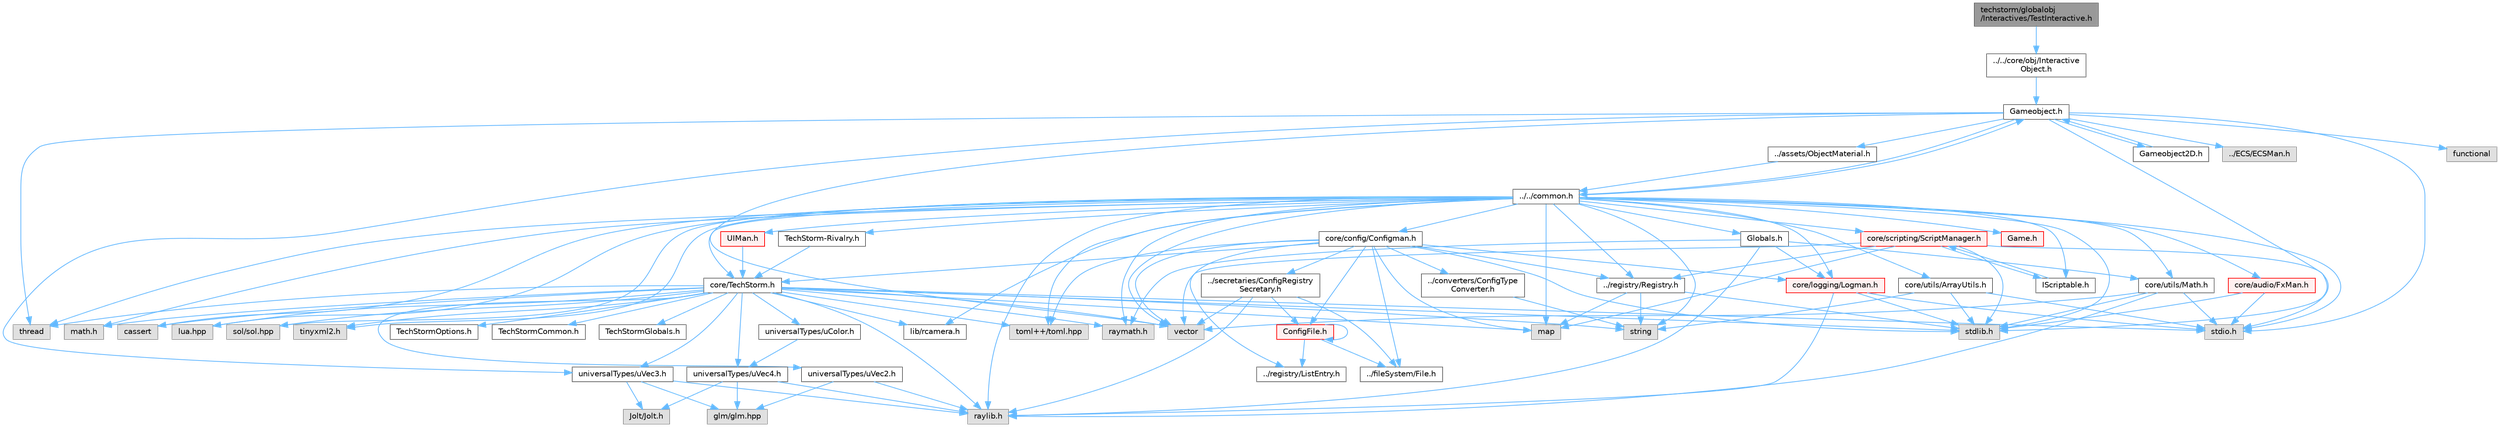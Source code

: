 digraph "techstorm/globalobj/Interactives/TestInteractive.h"
{
 // LATEX_PDF_SIZE
  bgcolor="transparent";
  edge [fontname=Helvetica,fontsize=10,labelfontname=Helvetica,labelfontsize=10];
  node [fontname=Helvetica,fontsize=10,shape=box,height=0.2,width=0.4];
  Node1 [id="Node000001",label="techstorm/globalobj\l/Interactives/TestInteractive.h",height=0.2,width=0.4,color="gray40", fillcolor="grey60", style="filled", fontcolor="black",tooltip=" "];
  Node1 -> Node2 [id="edge1_Node000001_Node000002",color="steelblue1",style="solid",tooltip=" "];
  Node2 [id="Node000002",label="../../core/obj/Interactive\lObject.h",height=0.2,width=0.4,color="grey40", fillcolor="white", style="filled",URL="$core_2obj_2_interactive_object_8h.html",tooltip=" "];
  Node2 -> Node3 [id="edge2_Node000002_Node000003",color="steelblue1",style="solid",tooltip=" "];
  Node3 [id="Node000003",label="Gameobject.h",height=0.2,width=0.4,color="grey40", fillcolor="white", style="filled",URL="$core_2obj_2_gameobject_8h.html",tooltip=" "];
  Node3 -> Node4 [id="edge3_Node000003_Node000004",color="steelblue1",style="solid",tooltip=" "];
  Node4 [id="Node000004",label="../../common.h",height=0.2,width=0.4,color="grey40", fillcolor="white", style="filled",URL="$_common_8h.html",tooltip=" "];
  Node4 -> Node5 [id="edge4_Node000004_Node000005",color="steelblue1",style="solid",tooltip=" "];
  Node5 [id="Node000005",label="raylib.h",height=0.2,width=0.4,color="grey60", fillcolor="#E0E0E0", style="filled",tooltip=" "];
  Node4 -> Node6 [id="edge5_Node000004_Node000006",color="steelblue1",style="solid",tooltip=" "];
  Node6 [id="Node000006",label="raymath.h",height=0.2,width=0.4,color="grey60", fillcolor="#E0E0E0", style="filled",tooltip=" "];
  Node4 -> Node7 [id="edge6_Node000004_Node000007",color="steelblue1",style="solid",tooltip=" "];
  Node7 [id="Node000007",label="lib/rcamera.h",height=0.2,width=0.4,color="grey40", fillcolor="white", style="filled",URL="$rcamera_8h.html",tooltip=" "];
  Node4 -> Node8 [id="edge7_Node000004_Node000008",color="steelblue1",style="solid",tooltip=" "];
  Node8 [id="Node000008",label="stdio.h",height=0.2,width=0.4,color="grey60", fillcolor="#E0E0E0", style="filled",tooltip=" "];
  Node4 -> Node9 [id="edge8_Node000004_Node000009",color="steelblue1",style="solid",tooltip=" "];
  Node9 [id="Node000009",label="stdlib.h",height=0.2,width=0.4,color="grey60", fillcolor="#E0E0E0", style="filled",tooltip=" "];
  Node4 -> Node10 [id="edge9_Node000004_Node000010",color="steelblue1",style="solid",tooltip=" "];
  Node10 [id="Node000010",label="string",height=0.2,width=0.4,color="grey60", fillcolor="#E0E0E0", style="filled",tooltip=" "];
  Node4 -> Node11 [id="edge10_Node000004_Node000011",color="steelblue1",style="solid",tooltip=" "];
  Node11 [id="Node000011",label="vector",height=0.2,width=0.4,color="grey60", fillcolor="#E0E0E0", style="filled",tooltip=" "];
  Node4 -> Node12 [id="edge11_Node000004_Node000012",color="steelblue1",style="solid",tooltip=" "];
  Node12 [id="Node000012",label="map",height=0.2,width=0.4,color="grey60", fillcolor="#E0E0E0", style="filled",tooltip=" "];
  Node4 -> Node13 [id="edge12_Node000004_Node000013",color="steelblue1",style="solid",tooltip=" "];
  Node13 [id="Node000013",label="thread",height=0.2,width=0.4,color="grey60", fillcolor="#E0E0E0", style="filled",tooltip=" "];
  Node4 -> Node14 [id="edge13_Node000004_Node000014",color="steelblue1",style="solid",tooltip=" "];
  Node14 [id="Node000014",label="math.h",height=0.2,width=0.4,color="grey60", fillcolor="#E0E0E0", style="filled",tooltip=" "];
  Node4 -> Node15 [id="edge14_Node000004_Node000015",color="steelblue1",style="solid",tooltip=" "];
  Node15 [id="Node000015",label="cassert",height=0.2,width=0.4,color="grey60", fillcolor="#E0E0E0", style="filled",tooltip=" "];
  Node4 -> Node16 [id="edge15_Node000004_Node000016",color="steelblue1",style="solid",tooltip=" "];
  Node16 [id="Node000016",label="lua.hpp",height=0.2,width=0.4,color="grey60", fillcolor="#E0E0E0", style="filled",tooltip=" "];
  Node4 -> Node17 [id="edge16_Node000004_Node000017",color="steelblue1",style="solid",tooltip=" "];
  Node17 [id="Node000017",label="sol/sol.hpp",height=0.2,width=0.4,color="grey60", fillcolor="#E0E0E0", style="filled",tooltip=" "];
  Node4 -> Node18 [id="edge17_Node000004_Node000018",color="steelblue1",style="solid",tooltip=" "];
  Node18 [id="Node000018",label="toml++/toml.hpp",height=0.2,width=0.4,color="grey60", fillcolor="#E0E0E0", style="filled",tooltip=" "];
  Node4 -> Node19 [id="edge18_Node000004_Node000019",color="steelblue1",style="solid",tooltip=" "];
  Node19 [id="Node000019",label="tinyxml2.h",height=0.2,width=0.4,color="grey60", fillcolor="#E0E0E0", style="filled",tooltip=" "];
  Node4 -> Node20 [id="edge19_Node000004_Node000020",color="steelblue1",style="solid",tooltip=" "];
  Node20 [id="Node000020",label="Globals.h",height=0.2,width=0.4,color="grey40", fillcolor="white", style="filled",URL="$_globals_8h.html",tooltip=" "];
  Node20 -> Node5 [id="edge20_Node000020_Node000005",color="steelblue1",style="solid",tooltip=" "];
  Node20 -> Node6 [id="edge21_Node000020_Node000006",color="steelblue1",style="solid",tooltip=" "];
  Node20 -> Node21 [id="edge22_Node000020_Node000021",color="steelblue1",style="solid",tooltip=" "];
  Node21 [id="Node000021",label="core/utils/Math.h",height=0.2,width=0.4,color="grey40", fillcolor="white", style="filled",URL="$core_2utils_2_math_8h.html",tooltip=" "];
  Node21 -> Node5 [id="edge23_Node000021_Node000005",color="steelblue1",style="solid",tooltip=" "];
  Node21 -> Node9 [id="edge24_Node000021_Node000009",color="steelblue1",style="solid",tooltip=" "];
  Node21 -> Node8 [id="edge25_Node000021_Node000008",color="steelblue1",style="solid",tooltip=" "];
  Node21 -> Node11 [id="edge26_Node000021_Node000011",color="steelblue1",style="solid",tooltip=" "];
  Node20 -> Node22 [id="edge27_Node000020_Node000022",color="steelblue1",style="solid",tooltip=" "];
  Node22 [id="Node000022",label="core/logging/Logman.h",height=0.2,width=0.4,color="red", fillcolor="#FFF0F0", style="filled",URL="$core_2logging_2_logman_8h.html",tooltip=" "];
  Node22 -> Node8 [id="edge28_Node000022_Node000008",color="steelblue1",style="solid",tooltip=" "];
  Node22 -> Node9 [id="edge29_Node000022_Node000009",color="steelblue1",style="solid",tooltip=" "];
  Node22 -> Node5 [id="edge30_Node000022_Node000005",color="steelblue1",style="solid",tooltip=" "];
  Node4 -> Node25 [id="edge31_Node000004_Node000025",color="steelblue1",style="solid",tooltip=" "];
  Node25 [id="Node000025",label="core/TechStorm.h",height=0.2,width=0.4,color="grey40", fillcolor="white", style="filled",URL="$_tech_storm_8h.html",tooltip=" "];
  Node25 -> Node26 [id="edge32_Node000025_Node000026",color="steelblue1",style="solid",tooltip=" "];
  Node26 [id="Node000026",label="TechStormOptions.h",height=0.2,width=0.4,color="grey40", fillcolor="white", style="filled",URL="$_tech_storm_options_8h.html",tooltip=" "];
  Node25 -> Node27 [id="edge33_Node000025_Node000027",color="steelblue1",style="solid",tooltip=" "];
  Node27 [id="Node000027",label="TechStormCommon.h",height=0.2,width=0.4,color="grey40", fillcolor="white", style="filled",URL="$_tech_storm_common_8h.html",tooltip=" "];
  Node25 -> Node28 [id="edge34_Node000025_Node000028",color="steelblue1",style="solid",tooltip=" "];
  Node28 [id="Node000028",label="TechStormGlobals.h",height=0.2,width=0.4,color="grey40", fillcolor="white", style="filled",URL="$_tech_storm_globals_8h.html",tooltip=" "];
  Node25 -> Node5 [id="edge35_Node000025_Node000005",color="steelblue1",style="solid",tooltip=" "];
  Node25 -> Node6 [id="edge36_Node000025_Node000006",color="steelblue1",style="solid",tooltip=" "];
  Node25 -> Node7 [id="edge37_Node000025_Node000007",color="steelblue1",style="solid",tooltip=" "];
  Node25 -> Node8 [id="edge38_Node000025_Node000008",color="steelblue1",style="solid",tooltip=" "];
  Node25 -> Node9 [id="edge39_Node000025_Node000009",color="steelblue1",style="solid",tooltip=" "];
  Node25 -> Node11 [id="edge40_Node000025_Node000011",color="steelblue1",style="solid",tooltip=" "];
  Node25 -> Node10 [id="edge41_Node000025_Node000010",color="steelblue1",style="solid",tooltip=" "];
  Node25 -> Node12 [id="edge42_Node000025_Node000012",color="steelblue1",style="solid",tooltip=" "];
  Node25 -> Node13 [id="edge43_Node000025_Node000013",color="steelblue1",style="solid",tooltip=" "];
  Node25 -> Node14 [id="edge44_Node000025_Node000014",color="steelblue1",style="solid",tooltip=" "];
  Node25 -> Node15 [id="edge45_Node000025_Node000015",color="steelblue1",style="solid",tooltip=" "];
  Node25 -> Node16 [id="edge46_Node000025_Node000016",color="steelblue1",style="solid",tooltip=" "];
  Node25 -> Node17 [id="edge47_Node000025_Node000017",color="steelblue1",style="solid",tooltip=" "];
  Node25 -> Node18 [id="edge48_Node000025_Node000018",color="steelblue1",style="solid",tooltip=" "];
  Node25 -> Node19 [id="edge49_Node000025_Node000019",color="steelblue1",style="solid",tooltip=" "];
  Node25 -> Node29 [id="edge50_Node000025_Node000029",color="steelblue1",style="solid",tooltip=" "];
  Node29 [id="Node000029",label="universalTypes/uVec2.h",height=0.2,width=0.4,color="grey40", fillcolor="white", style="filled",URL="$u_vec2_8h.html",tooltip=" "];
  Node29 -> Node5 [id="edge51_Node000029_Node000005",color="steelblue1",style="solid",tooltip=" "];
  Node29 -> Node30 [id="edge52_Node000029_Node000030",color="steelblue1",style="solid",tooltip=" "];
  Node30 [id="Node000030",label="glm/glm.hpp",height=0.2,width=0.4,color="grey60", fillcolor="#E0E0E0", style="filled",tooltip=" "];
  Node25 -> Node31 [id="edge53_Node000025_Node000031",color="steelblue1",style="solid",tooltip=" "];
  Node31 [id="Node000031",label="universalTypes/uVec3.h",height=0.2,width=0.4,color="grey40", fillcolor="white", style="filled",URL="$u_vec3_8h.html",tooltip=" "];
  Node31 -> Node5 [id="edge54_Node000031_Node000005",color="steelblue1",style="solid",tooltip=" "];
  Node31 -> Node32 [id="edge55_Node000031_Node000032",color="steelblue1",style="solid",tooltip=" "];
  Node32 [id="Node000032",label="Jolt/Jolt.h",height=0.2,width=0.4,color="grey60", fillcolor="#E0E0E0", style="filled",tooltip=" "];
  Node31 -> Node30 [id="edge56_Node000031_Node000030",color="steelblue1",style="solid",tooltip=" "];
  Node25 -> Node33 [id="edge57_Node000025_Node000033",color="steelblue1",style="solid",tooltip=" "];
  Node33 [id="Node000033",label="universalTypes/uVec4.h",height=0.2,width=0.4,color="grey40", fillcolor="white", style="filled",URL="$u_vec4_8h.html",tooltip=" "];
  Node33 -> Node5 [id="edge58_Node000033_Node000005",color="steelblue1",style="solid",tooltip=" "];
  Node33 -> Node32 [id="edge59_Node000033_Node000032",color="steelblue1",style="solid",tooltip=" "];
  Node33 -> Node30 [id="edge60_Node000033_Node000030",color="steelblue1",style="solid",tooltip=" "];
  Node25 -> Node34 [id="edge61_Node000025_Node000034",color="steelblue1",style="solid",tooltip=" "];
  Node34 [id="Node000034",label="universalTypes/uColor.h",height=0.2,width=0.4,color="grey40", fillcolor="white", style="filled",URL="$u_color_8h.html",tooltip=" "];
  Node34 -> Node33 [id="edge62_Node000034_Node000033",color="steelblue1",style="solid",tooltip=" "];
  Node4 -> Node35 [id="edge63_Node000004_Node000035",color="steelblue1",style="solid",tooltip=" "];
  Node35 [id="Node000035",label="core/config/Configman.h",height=0.2,width=0.4,color="grey40", fillcolor="white", style="filled",URL="$core_2config_2_configman_8h.html",tooltip=" "];
  Node35 -> Node25 [id="edge64_Node000035_Node000025",color="steelblue1",style="solid",tooltip=" "];
  Node35 -> Node36 [id="edge65_Node000035_Node000036",color="steelblue1",style="solid",tooltip=" "];
  Node36 [id="Node000036",label="../fileSystem/File.h",height=0.2,width=0.4,color="grey40", fillcolor="white", style="filled",URL="$core_2file_system_2_file_8h.html",tooltip=" "];
  Node35 -> Node37 [id="edge66_Node000035_Node000037",color="steelblue1",style="solid",tooltip=" "];
  Node37 [id="Node000037",label="ConfigFile.h",height=0.2,width=0.4,color="red", fillcolor="#FFF0F0", style="filled",URL="$core_2config_2_config_file_8h.html",tooltip=" "];
  Node37 -> Node37 [id="edge67_Node000037_Node000037",color="steelblue1",style="solid",tooltip=" "];
  Node37 -> Node60 [id="edge68_Node000037_Node000060",color="steelblue1",style="solid",tooltip=" "];
  Node60 [id="Node000060",label="../registry/ListEntry.h",height=0.2,width=0.4,color="grey40", fillcolor="white", style="filled",URL="$core_2registry_2_list_entry_8h.html",tooltip=" "];
  Node37 -> Node36 [id="edge69_Node000037_Node000036",color="steelblue1",style="solid",tooltip=" "];
  Node35 -> Node61 [id="edge70_Node000035_Node000061",color="steelblue1",style="solid",tooltip=" "];
  Node61 [id="Node000061",label="../converters/ConfigType\lConverter.h",height=0.2,width=0.4,color="grey40", fillcolor="white", style="filled",URL="$core_2converters_2_config_type_converter_8h.html",tooltip=" "];
  Node61 -> Node10 [id="edge71_Node000061_Node000010",color="steelblue1",style="solid",tooltip=" "];
  Node35 -> Node62 [id="edge72_Node000035_Node000062",color="steelblue1",style="solid",tooltip=" "];
  Node62 [id="Node000062",label="../secretaries/ConfigRegistry\lSecretary.h",height=0.2,width=0.4,color="grey40", fillcolor="white", style="filled",URL="$core_2secretaries_2_config_registry_secretary_8h.html",tooltip=" "];
  Node62 -> Node5 [id="edge73_Node000062_Node000005",color="steelblue1",style="solid",tooltip=" "];
  Node62 -> Node11 [id="edge74_Node000062_Node000011",color="steelblue1",style="solid",tooltip=" "];
  Node62 -> Node36 [id="edge75_Node000062_Node000036",color="steelblue1",style="solid",tooltip=" "];
  Node62 -> Node37 [id="edge76_Node000062_Node000037",color="steelblue1",style="solid",tooltip=" "];
  Node35 -> Node60 [id="edge77_Node000035_Node000060",color="steelblue1",style="solid",tooltip=" "];
  Node35 -> Node22 [id="edge78_Node000035_Node000022",color="steelblue1",style="solid",tooltip=" "];
  Node35 -> Node63 [id="edge79_Node000035_Node000063",color="steelblue1",style="solid",tooltip=" "];
  Node63 [id="Node000063",label="../registry/Registry.h",height=0.2,width=0.4,color="grey40", fillcolor="white", style="filled",URL="$core_2registry_2_registry_8h.html",tooltip=" "];
  Node63 -> Node9 [id="edge80_Node000063_Node000009",color="steelblue1",style="solid",tooltip=" "];
  Node63 -> Node12 [id="edge81_Node000063_Node000012",color="steelblue1",style="solid",tooltip=" "];
  Node63 -> Node10 [id="edge82_Node000063_Node000010",color="steelblue1",style="solid",tooltip=" "];
  Node35 -> Node18 [id="edge83_Node000035_Node000018",color="steelblue1",style="solid",tooltip=" "];
  Node35 -> Node11 [id="edge84_Node000035_Node000011",color="steelblue1",style="solid",tooltip=" "];
  Node35 -> Node9 [id="edge85_Node000035_Node000009",color="steelblue1",style="solid",tooltip=" "];
  Node35 -> Node12 [id="edge86_Node000035_Node000012",color="steelblue1",style="solid",tooltip=" "];
  Node4 -> Node22 [id="edge87_Node000004_Node000022",color="steelblue1",style="solid",tooltip=" "];
  Node4 -> Node3 [id="edge88_Node000004_Node000003",color="steelblue1",style="solid",tooltip=" "];
  Node4 -> Node21 [id="edge89_Node000004_Node000021",color="steelblue1",style="solid",tooltip=" "];
  Node4 -> Node63 [id="edge90_Node000004_Node000063",color="steelblue1",style="solid",tooltip=" "];
  Node4 -> Node64 [id="edge91_Node000004_Node000064",color="steelblue1",style="solid",tooltip=" "];
  Node64 [id="Node000064",label="core/scripting/ScriptManager.h",height=0.2,width=0.4,color="red", fillcolor="#FFF0F0", style="filled",URL="$core_2scripting_2_script_manager_8h.html",tooltip=" "];
  Node64 -> Node8 [id="edge92_Node000064_Node000008",color="steelblue1",style="solid",tooltip=" "];
  Node64 -> Node9 [id="edge93_Node000064_Node000009",color="steelblue1",style="solid",tooltip=" "];
  Node64 -> Node11 [id="edge94_Node000064_Node000011",color="steelblue1",style="solid",tooltip=" "];
  Node64 -> Node12 [id="edge95_Node000064_Node000012",color="steelblue1",style="solid",tooltip=" "];
  Node64 -> Node65 [id="edge96_Node000064_Node000065",color="steelblue1",style="solid",tooltip=" "];
  Node65 [id="Node000065",label="IScriptable.h",height=0.2,width=0.4,color="grey40", fillcolor="white", style="filled",URL="$core_2scripting_2_i_scriptable_8h.html",tooltip=" "];
  Node65 -> Node64 [id="edge97_Node000065_Node000064",color="steelblue1",style="solid",tooltip=" "];
  Node64 -> Node63 [id="edge98_Node000064_Node000063",color="steelblue1",style="solid",tooltip=" "];
  Node4 -> Node65 [id="edge99_Node000004_Node000065",color="steelblue1",style="solid",tooltip=" "];
  Node4 -> Node73 [id="edge100_Node000004_Node000073",color="steelblue1",style="solid",tooltip=" "];
  Node73 [id="Node000073",label="core/utils/ArrayUtils.h",height=0.2,width=0.4,color="grey40", fillcolor="white", style="filled",URL="$core_2utils_2_array_utils_8h.html",tooltip=" "];
  Node73 -> Node8 [id="edge101_Node000073_Node000008",color="steelblue1",style="solid",tooltip=" "];
  Node73 -> Node9 [id="edge102_Node000073_Node000009",color="steelblue1",style="solid",tooltip=" "];
  Node73 -> Node10 [id="edge103_Node000073_Node000010",color="steelblue1",style="solid",tooltip=" "];
  Node4 -> Node74 [id="edge104_Node000004_Node000074",color="steelblue1",style="solid",tooltip=" "];
  Node74 [id="Node000074",label="core/audio/FxMan.h",height=0.2,width=0.4,color="red", fillcolor="#FFF0F0", style="filled",URL="$core_2audio_2_fx_man_8h.html",tooltip=" "];
  Node74 -> Node9 [id="edge105_Node000074_Node000009",color="steelblue1",style="solid",tooltip=" "];
  Node74 -> Node8 [id="edge106_Node000074_Node000008",color="steelblue1",style="solid",tooltip=" "];
  Node4 -> Node78 [id="edge107_Node000004_Node000078",color="steelblue1",style="solid",tooltip=" "];
  Node78 [id="Node000078",label="UIMan.h",height=0.2,width=0.4,color="red", fillcolor="#FFF0F0", style="filled",URL="$core_2ui_2_u_i_man_8h.html",tooltip=" "];
  Node78 -> Node25 [id="edge108_Node000078_Node000025",color="steelblue1",style="solid",tooltip=" "];
  Node4 -> Node84 [id="edge109_Node000004_Node000084",color="steelblue1",style="solid",tooltip=" "];
  Node84 [id="Node000084",label="TechStorm-Rivalry.h",height=0.2,width=0.4,color="grey40", fillcolor="white", style="filled",URL="$techstorm-rivalry_8h.html",tooltip=" "];
  Node84 -> Node25 [id="edge110_Node000084_Node000025",color="steelblue1",style="solid",tooltip=" "];
  Node4 -> Node85 [id="edge111_Node000004_Node000085",color="steelblue1",style="solid",tooltip=" "];
  Node85 [id="Node000085",label="Game.h",height=0.2,width=0.4,color="red", fillcolor="#FFF0F0", style="filled",URL="$_game_8h.html",tooltip=" "];
  Node3 -> Node121 [id="edge112_Node000003_Node000121",color="steelblue1",style="solid",tooltip=" "];
  Node121 [id="Node000121",label="Gameobject2D.h",height=0.2,width=0.4,color="grey40", fillcolor="white", style="filled",URL="$core_2obj_2_gameobject2_d_8h.html",tooltip=" "];
  Node121 -> Node3 [id="edge113_Node000121_Node000003",color="steelblue1",style="solid",tooltip=" "];
  Node3 -> Node122 [id="edge114_Node000003_Node000122",color="steelblue1",style="solid",tooltip=" "];
  Node122 [id="Node000122",label="../ECS/ECSMan.h",height=0.2,width=0.4,color="grey60", fillcolor="#E0E0E0", style="filled",tooltip=" "];
  Node3 -> Node123 [id="edge115_Node000003_Node000123",color="steelblue1",style="solid",tooltip=" "];
  Node123 [id="Node000123",label="../assets/ObjectMaterial.h",height=0.2,width=0.4,color="grey40", fillcolor="white", style="filled",URL="$core_2assets_2_object_material_8h.html",tooltip=" "];
  Node123 -> Node4 [id="edge116_Node000123_Node000004",color="steelblue1",style="solid",tooltip=" "];
  Node3 -> Node31 [id="edge117_Node000003_Node000031",color="steelblue1",style="solid",tooltip=" "];
  Node3 -> Node8 [id="edge118_Node000003_Node000008",color="steelblue1",style="solid",tooltip=" "];
  Node3 -> Node9 [id="edge119_Node000003_Node000009",color="steelblue1",style="solid",tooltip=" "];
  Node3 -> Node11 [id="edge120_Node000003_Node000011",color="steelblue1",style="solid",tooltip=" "];
  Node3 -> Node71 [id="edge121_Node000003_Node000071",color="steelblue1",style="solid",tooltip=" "];
  Node71 [id="Node000071",label="functional",height=0.2,width=0.4,color="grey60", fillcolor="#E0E0E0", style="filled",tooltip=" "];
  Node3 -> Node13 [id="edge122_Node000003_Node000013",color="steelblue1",style="solid",tooltip=" "];
}
